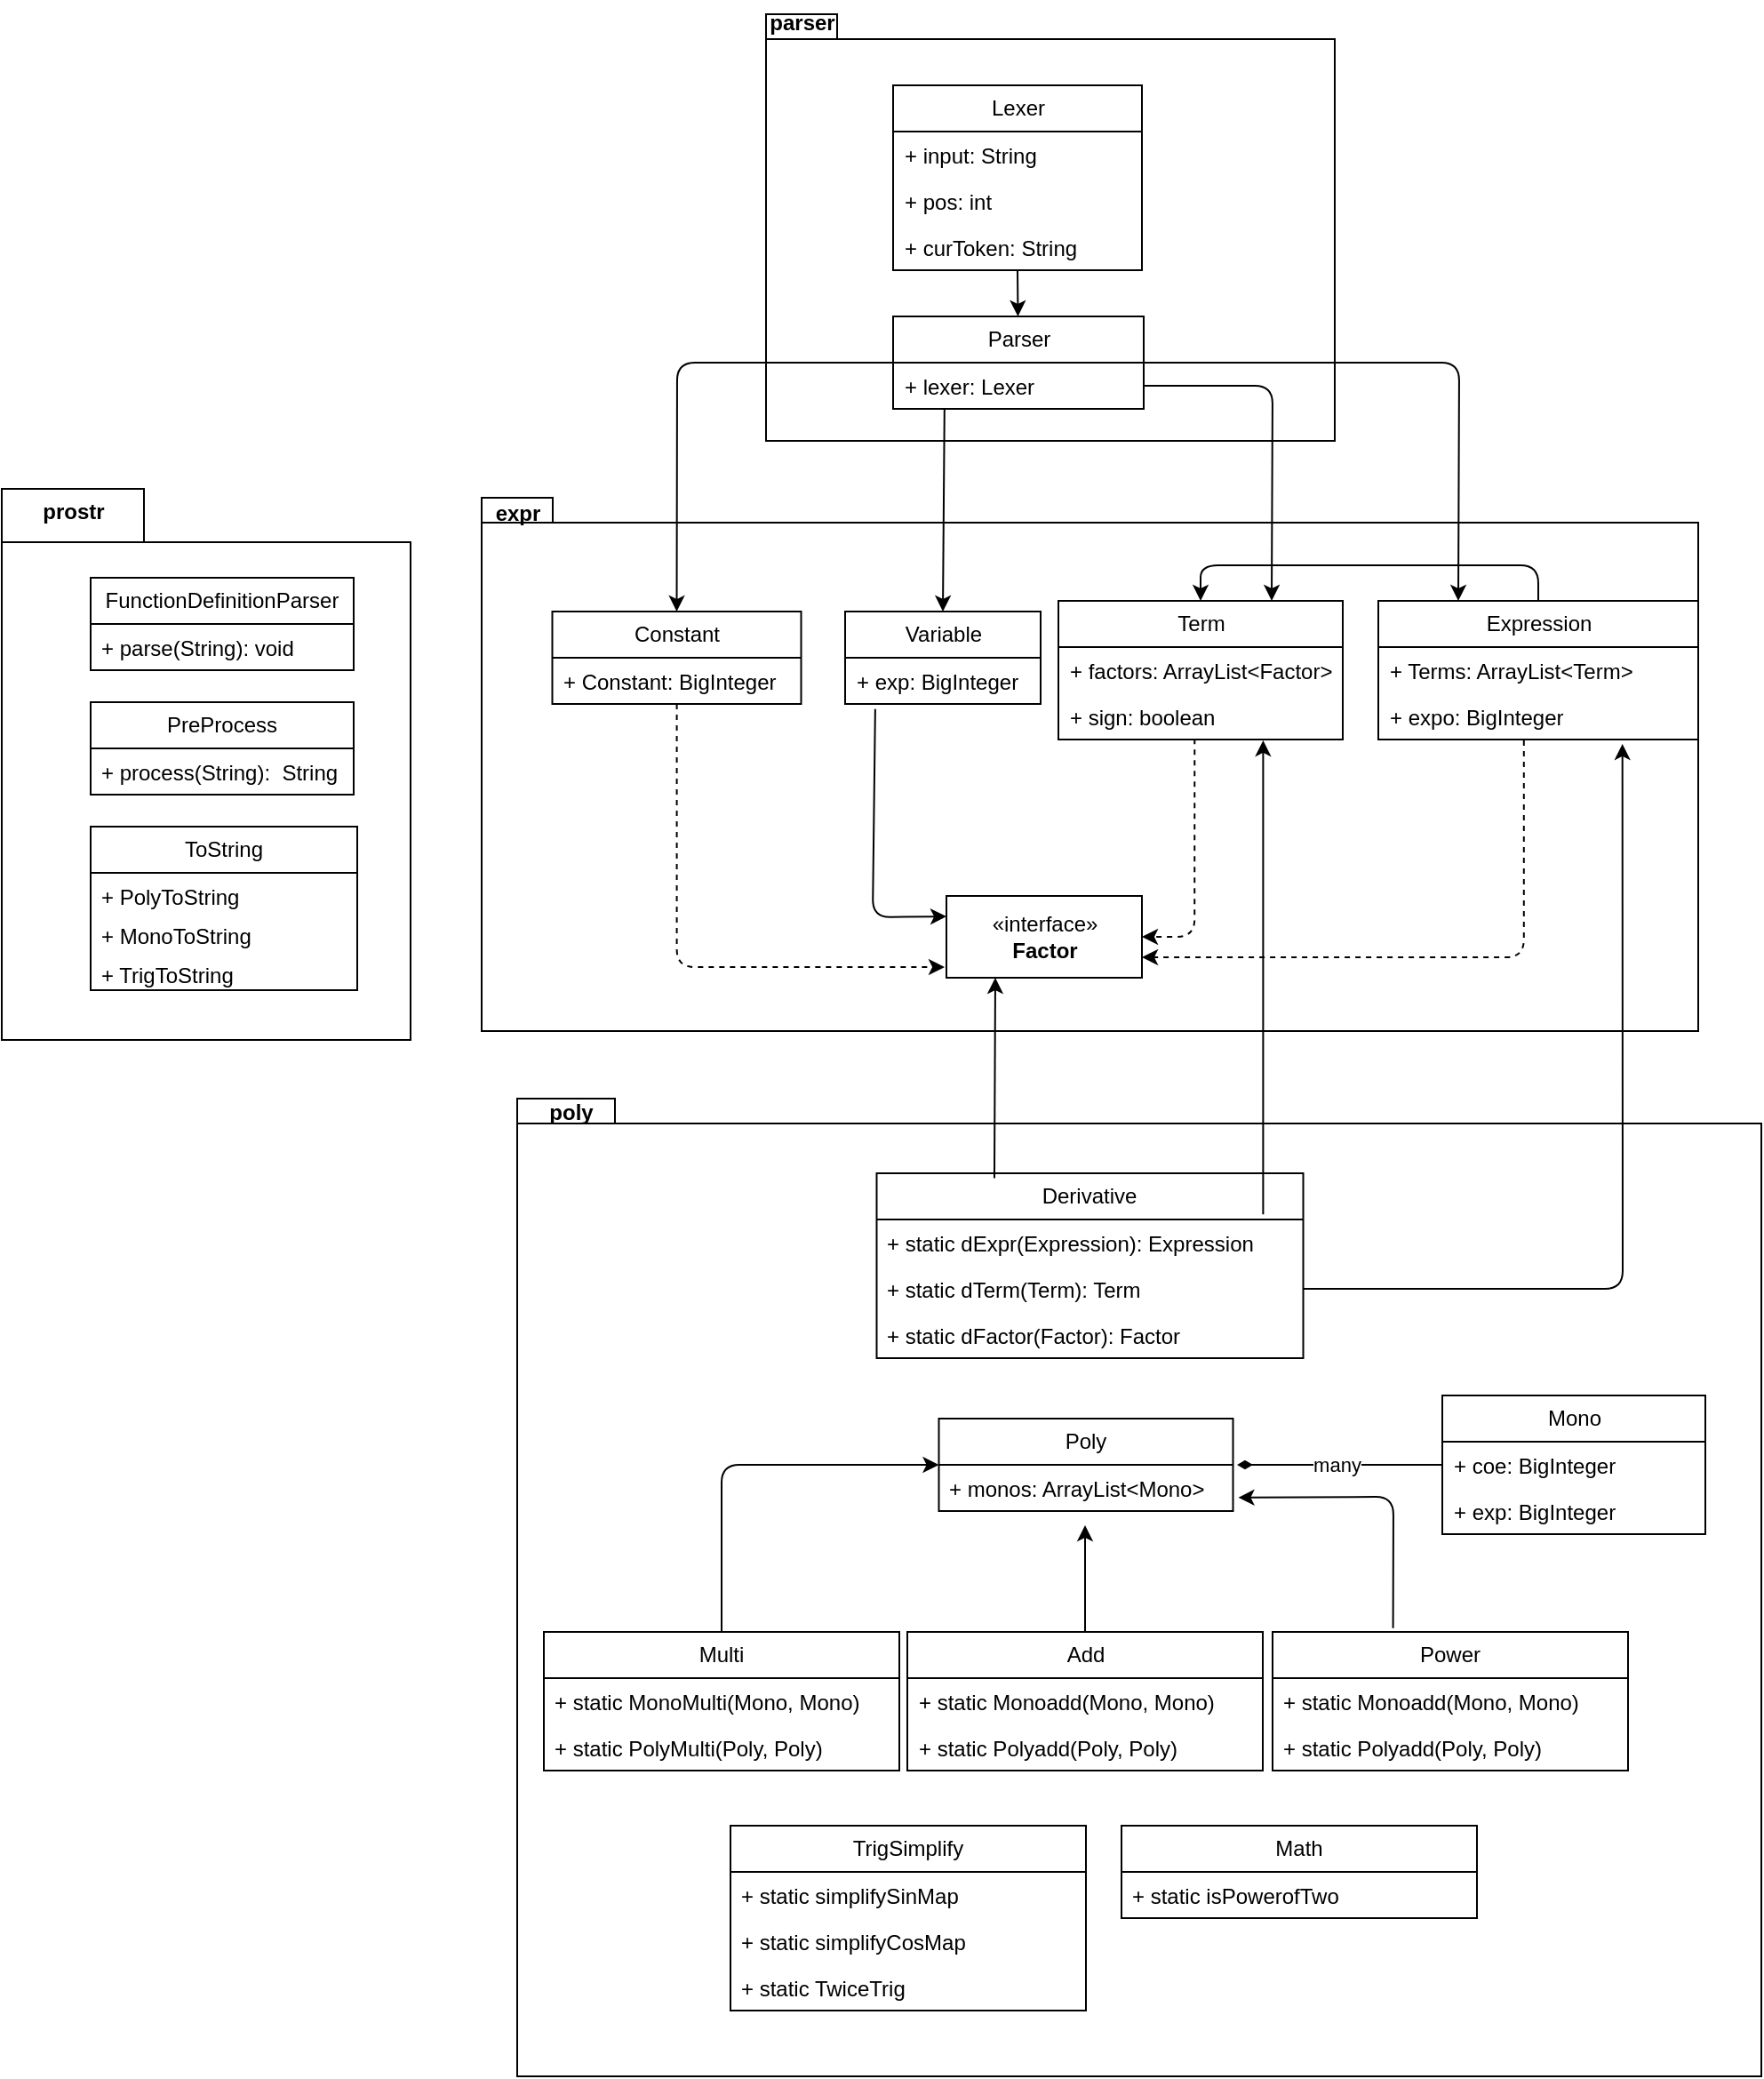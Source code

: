 <mxfile>
    <diagram name="Page-1" id="c4acf3e9-155e-7222-9cf6-157b1a14988f">
        <mxGraphModel dx="1008" dy="1988" grid="1" gridSize="10" guides="1" tooltips="1" connect="1" arrows="1" fold="1" page="1" pageScale="1" pageWidth="980" pageHeight="690" background="#ffffff" math="0" shadow="0">
            <root>
                <mxCell id="0"/>
                <mxCell id="1" parent="0"/>
                <mxCell id="50" value="" style="shape=folder;fontStyle=1;tabWidth=80;tabHeight=30;tabPosition=left;html=1;boundedLbl=1;whiteSpace=wrap;" vertex="1" parent="1">
                    <mxGeometry x="70" y="235" width="230" height="310" as="geometry"/>
                </mxCell>
                <mxCell id="32NpWcrjJ7KPhe6BNJ6M-93" value="" style="shape=folder;fontStyle=1;spacingTop=10;tabWidth=40;tabHeight=14;tabPosition=left;html=1;whiteSpace=wrap;" parent="1" vertex="1">
                    <mxGeometry x="500" y="-32" width="320" height="240" as="geometry"/>
                </mxCell>
                <mxCell id="32NpWcrjJ7KPhe6BNJ6M-74" value="" style="shape=folder;fontStyle=1;spacingTop=10;tabWidth=40;tabHeight=14;tabPosition=left;html=1;whiteSpace=wrap;" parent="1" vertex="1">
                    <mxGeometry x="360" y="578" width="700" height="550" as="geometry"/>
                </mxCell>
                <mxCell id="32NpWcrjJ7KPhe6BNJ6M-36" value="" style="shape=folder;fontStyle=1;spacingTop=10;tabWidth=40;tabHeight=14;tabPosition=left;html=1;whiteSpace=wrap;" parent="1" vertex="1">
                    <mxGeometry x="340" y="240" width="684.5" height="300" as="geometry"/>
                </mxCell>
                <mxCell id="32NpWcrjJ7KPhe6BNJ6M-1" value="«interface»&lt;br&gt;&lt;b&gt;Factor&lt;/b&gt;" style="html=1;whiteSpace=wrap;" parent="1" vertex="1">
                    <mxGeometry x="601.5" y="464" width="110" height="46" as="geometry"/>
                </mxCell>
                <mxCell id="32NpWcrjJ7KPhe6BNJ6M-11" style="edgeStyle=orthogonalEdgeStyle;rounded=1;orthogonalLoop=1;jettySize=auto;html=1;entryX=1;entryY=0.75;entryDx=0;entryDy=0;exitX=0.455;exitY=1.018;exitDx=0;exitDy=0;dashed=1;curved=0;exitPerimeter=0;" parent="1" source="32NpWcrjJ7KPhe6BNJ6M-10" target="32NpWcrjJ7KPhe6BNJ6M-1" edge="1">
                    <mxGeometry relative="1" as="geometry"/>
                </mxCell>
                <mxCell id="32NpWcrjJ7KPhe6BNJ6M-16" style="edgeStyle=orthogonalEdgeStyle;rounded=1;orthogonalLoop=1;jettySize=auto;html=1;entryX=0.5;entryY=0;entryDx=0;entryDy=0;curved=0;" parent="1" source="32NpWcrjJ7KPhe6BNJ6M-7" target="32NpWcrjJ7KPhe6BNJ6M-12" edge="1">
                    <mxGeometry relative="1" as="geometry">
                        <Array as="points">
                            <mxPoint x="934.5" y="278"/>
                            <mxPoint x="744.5" y="278"/>
                        </Array>
                    </mxGeometry>
                </mxCell>
                <mxCell id="32NpWcrjJ7KPhe6BNJ6M-7" value="Expression" style="swimlane;fontStyle=0;childLayout=stackLayout;horizontal=1;startSize=26;fillColor=none;horizontalStack=0;resizeParent=1;resizeParentMax=0;resizeLast=0;collapsible=1;marginBottom=0;whiteSpace=wrap;html=1;" parent="1" vertex="1">
                    <mxGeometry x="844.5" y="298" width="180" height="78" as="geometry"/>
                </mxCell>
                <mxCell id="32NpWcrjJ7KPhe6BNJ6M-9" value="+ Terms: ArrayList&amp;lt;Term&amp;gt;" style="text;strokeColor=none;fillColor=none;align=left;verticalAlign=top;spacingLeft=4;spacingRight=4;overflow=hidden;rotatable=0;points=[[0,0.5],[1,0.5]];portConstraint=eastwest;whiteSpace=wrap;html=1;" parent="32NpWcrjJ7KPhe6BNJ6M-7" vertex="1">
                    <mxGeometry y="26" width="180" height="26" as="geometry"/>
                </mxCell>
                <mxCell id="32NpWcrjJ7KPhe6BNJ6M-10" value="+ expo: BigInteger" style="text;strokeColor=none;fillColor=none;align=left;verticalAlign=top;spacingLeft=4;spacingRight=4;overflow=hidden;rotatable=0;points=[[0,0.5],[1,0.5]];portConstraint=eastwest;whiteSpace=wrap;html=1;" parent="32NpWcrjJ7KPhe6BNJ6M-7" vertex="1">
                    <mxGeometry y="52" width="180" height="26" as="geometry"/>
                </mxCell>
                <mxCell id="32NpWcrjJ7KPhe6BNJ6M-17" style="edgeStyle=orthogonalEdgeStyle;rounded=1;orthogonalLoop=1;jettySize=auto;html=1;entryX=1;entryY=0.5;entryDx=0;entryDy=0;exitX=0.479;exitY=0.987;exitDx=0;exitDy=0;exitPerimeter=0;dashed=1;curved=0;" parent="1" source="32NpWcrjJ7KPhe6BNJ6M-14" target="32NpWcrjJ7KPhe6BNJ6M-1" edge="1">
                    <mxGeometry relative="1" as="geometry"/>
                </mxCell>
                <mxCell id="32NpWcrjJ7KPhe6BNJ6M-12" value="Term" style="swimlane;fontStyle=0;childLayout=stackLayout;horizontal=1;startSize=26;fillColor=none;horizontalStack=0;resizeParent=1;resizeParentMax=0;resizeLast=0;collapsible=1;marginBottom=0;whiteSpace=wrap;html=1;" parent="1" vertex="1">
                    <mxGeometry x="664.5" y="298" width="160" height="78" as="geometry"/>
                </mxCell>
                <mxCell id="32NpWcrjJ7KPhe6BNJ6M-13" value="+ factors: ArrayList&amp;lt;Factor&amp;gt;" style="text;strokeColor=none;fillColor=none;align=left;verticalAlign=top;spacingLeft=4;spacingRight=4;overflow=hidden;rotatable=0;points=[[0,0.5],[1,0.5]];portConstraint=eastwest;whiteSpace=wrap;html=1;" parent="32NpWcrjJ7KPhe6BNJ6M-12" vertex="1">
                    <mxGeometry y="26" width="160" height="26" as="geometry"/>
                </mxCell>
                <mxCell id="32NpWcrjJ7KPhe6BNJ6M-14" value="+ sign: boolean" style="text;strokeColor=none;fillColor=none;align=left;verticalAlign=top;spacingLeft=4;spacingRight=4;overflow=hidden;rotatable=0;points=[[0,0.5],[1,0.5]];portConstraint=eastwest;whiteSpace=wrap;html=1;" parent="32NpWcrjJ7KPhe6BNJ6M-12" vertex="1">
                    <mxGeometry y="52" width="160" height="26" as="geometry"/>
                </mxCell>
                <mxCell id="12" style="edgeStyle=none;html=1;entryX=0;entryY=0.25;entryDx=0;entryDy=0;exitX=0.154;exitY=1.109;exitDx=0;exitDy=0;exitPerimeter=0;" parent="1" source="32NpWcrjJ7KPhe6BNJ6M-19" target="32NpWcrjJ7KPhe6BNJ6M-1" edge="1">
                    <mxGeometry relative="1" as="geometry">
                        <Array as="points">
                            <mxPoint x="560" y="476"/>
                        </Array>
                    </mxGeometry>
                </mxCell>
                <mxCell id="32NpWcrjJ7KPhe6BNJ6M-18" value="Variable" style="swimlane;fontStyle=0;childLayout=stackLayout;horizontal=1;startSize=26;fillColor=none;horizontalStack=0;resizeParent=1;resizeParentMax=0;resizeLast=0;collapsible=1;marginBottom=0;whiteSpace=wrap;html=1;" parent="1" vertex="1">
                    <mxGeometry x="544.5" y="304" width="110" height="52" as="geometry"/>
                </mxCell>
                <mxCell id="32NpWcrjJ7KPhe6BNJ6M-19" value="+ exp: BigInteger" style="text;strokeColor=none;fillColor=none;align=left;verticalAlign=top;spacingLeft=4;spacingRight=4;overflow=hidden;rotatable=0;points=[[0,0.5],[1,0.5]];portConstraint=eastwest;whiteSpace=wrap;html=1;" parent="32NpWcrjJ7KPhe6BNJ6M-18" vertex="1">
                    <mxGeometry y="26" width="110" height="26" as="geometry"/>
                </mxCell>
                <mxCell id="32NpWcrjJ7KPhe6BNJ6M-34" style="edgeStyle=orthogonalEdgeStyle;rounded=1;orthogonalLoop=1;jettySize=auto;html=1;dashed=1;curved=0;" parent="1" source="32NpWcrjJ7KPhe6BNJ6M-30" edge="1">
                    <mxGeometry relative="1" as="geometry">
                        <mxPoint x="600.5" y="504" as="targetPoint"/>
                        <Array as="points">
                            <mxPoint x="450" y="504"/>
                        </Array>
                    </mxGeometry>
                </mxCell>
                <mxCell id="32NpWcrjJ7KPhe6BNJ6M-30" value="Constant" style="swimlane;fontStyle=0;childLayout=stackLayout;horizontal=1;startSize=26;fillColor=none;horizontalStack=0;resizeParent=1;resizeParentMax=0;resizeLast=0;collapsible=1;marginBottom=0;whiteSpace=wrap;html=1;" parent="1" vertex="1">
                    <mxGeometry x="379.75" y="304" width="140" height="52" as="geometry"/>
                </mxCell>
                <mxCell id="32NpWcrjJ7KPhe6BNJ6M-31" value="+ Constant: BigInteger" style="text;strokeColor=none;fillColor=none;align=left;verticalAlign=top;spacingLeft=4;spacingRight=4;overflow=hidden;rotatable=0;points=[[0,0.5],[1,0.5]];portConstraint=eastwest;whiteSpace=wrap;html=1;" parent="32NpWcrjJ7KPhe6BNJ6M-30" vertex="1">
                    <mxGeometry y="26" width="140" height="26" as="geometry"/>
                </mxCell>
                <mxCell id="32NpWcrjJ7KPhe6BNJ6M-37" value="expr" style="text;align=center;fontStyle=1;verticalAlign=middle;spacingLeft=3;spacingRight=3;strokeColor=none;rotatable=0;points=[[0,0.5],[1,0.5]];portConstraint=eastwest;html=1;" parent="1" vertex="1">
                    <mxGeometry x="320" y="236" width="80" height="26" as="geometry"/>
                </mxCell>
                <mxCell id="27" style="edgeStyle=none;html=1;" edge="1" parent="1" source="32NpWcrjJ7KPhe6BNJ6M-54">
                    <mxGeometry relative="1" as="geometry">
                        <mxPoint x="679.5" y="818" as="targetPoint"/>
                    </mxGeometry>
                </mxCell>
                <mxCell id="32NpWcrjJ7KPhe6BNJ6M-54" value="Add" style="swimlane;fontStyle=0;childLayout=stackLayout;horizontal=1;startSize=26;fillColor=none;horizontalStack=0;resizeParent=1;resizeParentMax=0;resizeLast=0;collapsible=1;marginBottom=0;whiteSpace=wrap;html=1;" parent="1" vertex="1">
                    <mxGeometry x="579.5" y="878" width="200" height="78" as="geometry"/>
                </mxCell>
                <mxCell id="32NpWcrjJ7KPhe6BNJ6M-55" value="+ static Monoadd(Mono, Mono)" style="text;strokeColor=none;fillColor=none;align=left;verticalAlign=top;spacingLeft=4;spacingRight=4;overflow=hidden;rotatable=0;points=[[0,0.5],[1,0.5]];portConstraint=eastwest;whiteSpace=wrap;html=1;" parent="32NpWcrjJ7KPhe6BNJ6M-54" vertex="1">
                    <mxGeometry y="26" width="200" height="26" as="geometry"/>
                </mxCell>
                <mxCell id="32NpWcrjJ7KPhe6BNJ6M-56" value="+ static Polyadd(Poly, Poly)" style="text;strokeColor=none;fillColor=none;align=left;verticalAlign=top;spacingLeft=4;spacingRight=4;overflow=hidden;rotatable=0;points=[[0,0.5],[1,0.5]];portConstraint=eastwest;whiteSpace=wrap;html=1;" parent="32NpWcrjJ7KPhe6BNJ6M-54" vertex="1">
                    <mxGeometry y="52" width="200" height="26" as="geometry"/>
                </mxCell>
                <mxCell id="28" style="edgeStyle=none;html=1;exitX=0.5;exitY=0;exitDx=0;exitDy=0;entryX=0;entryY=0.5;entryDx=0;entryDy=0;" edge="1" parent="1" source="32NpWcrjJ7KPhe6BNJ6M-58" target="32NpWcrjJ7KPhe6BNJ6M-66">
                    <mxGeometry relative="1" as="geometry">
                        <Array as="points">
                            <mxPoint x="475" y="784"/>
                        </Array>
                    </mxGeometry>
                </mxCell>
                <mxCell id="32NpWcrjJ7KPhe6BNJ6M-58" value="Multi" style="swimlane;fontStyle=0;childLayout=stackLayout;horizontal=1;startSize=26;fillColor=none;horizontalStack=0;resizeParent=1;resizeParentMax=0;resizeLast=0;collapsible=1;marginBottom=0;whiteSpace=wrap;html=1;" parent="1" vertex="1">
                    <mxGeometry x="375" y="878" width="200" height="78" as="geometry"/>
                </mxCell>
                <mxCell id="32NpWcrjJ7KPhe6BNJ6M-59" value="+ static MonoMulti(Mono, Mono)" style="text;strokeColor=none;fillColor=none;align=left;verticalAlign=top;spacingLeft=4;spacingRight=4;overflow=hidden;rotatable=0;points=[[0,0.5],[1,0.5]];portConstraint=eastwest;whiteSpace=wrap;html=1;" parent="32NpWcrjJ7KPhe6BNJ6M-58" vertex="1">
                    <mxGeometry y="26" width="200" height="26" as="geometry"/>
                </mxCell>
                <mxCell id="32NpWcrjJ7KPhe6BNJ6M-60" value="+ static PolyMulti(Poly, Poly)" style="text;strokeColor=none;fillColor=none;align=left;verticalAlign=top;spacingLeft=4;spacingRight=4;overflow=hidden;rotatable=0;points=[[0,0.5],[1,0.5]];portConstraint=eastwest;whiteSpace=wrap;html=1;" parent="32NpWcrjJ7KPhe6BNJ6M-58" vertex="1">
                    <mxGeometry y="52" width="200" height="26" as="geometry"/>
                </mxCell>
                <mxCell id="32NpWcrjJ7KPhe6BNJ6M-61" value="Mono" style="swimlane;fontStyle=0;childLayout=stackLayout;horizontal=1;startSize=26;fillColor=none;horizontalStack=0;resizeParent=1;resizeParentMax=0;resizeLast=0;collapsible=1;marginBottom=0;whiteSpace=wrap;html=1;" parent="1" vertex="1">
                    <mxGeometry x="880.5" y="745" width="148" height="78" as="geometry"/>
                </mxCell>
                <mxCell id="32NpWcrjJ7KPhe6BNJ6M-62" value="+ coe: BigInteger" style="text;strokeColor=none;fillColor=none;align=left;verticalAlign=top;spacingLeft=4;spacingRight=4;overflow=hidden;rotatable=0;points=[[0,0.5],[1,0.5]];portConstraint=eastwest;whiteSpace=wrap;html=1;" parent="32NpWcrjJ7KPhe6BNJ6M-61" vertex="1">
                    <mxGeometry y="26" width="148" height="26" as="geometry"/>
                </mxCell>
                <mxCell id="32NpWcrjJ7KPhe6BNJ6M-63" value="+ exp: BigInteger" style="text;strokeColor=none;fillColor=none;align=left;verticalAlign=top;spacingLeft=4;spacingRight=4;overflow=hidden;rotatable=0;points=[[0,0.5],[1,0.5]];portConstraint=eastwest;whiteSpace=wrap;html=1;" parent="32NpWcrjJ7KPhe6BNJ6M-61" vertex="1">
                    <mxGeometry y="52" width="148" height="26" as="geometry"/>
                </mxCell>
                <mxCell id="32NpWcrjJ7KPhe6BNJ6M-66" value="Poly" style="swimlane;fontStyle=0;childLayout=stackLayout;horizontal=1;startSize=26;fillColor=none;horizontalStack=0;resizeParent=1;resizeParentMax=0;resizeLast=0;collapsible=1;marginBottom=0;whiteSpace=wrap;html=1;" parent="1" vertex="1">
                    <mxGeometry x="597.25" y="758" width="165.5" height="52" as="geometry"/>
                </mxCell>
                <mxCell id="32NpWcrjJ7KPhe6BNJ6M-67" value="+ monos: ArrayList&amp;lt;Mono&amp;gt;" style="text;strokeColor=none;fillColor=none;align=left;verticalAlign=top;spacingLeft=4;spacingRight=4;overflow=hidden;rotatable=0;points=[[0,0.5],[1,0.5]];portConstraint=eastwest;whiteSpace=wrap;html=1;" parent="32NpWcrjJ7KPhe6BNJ6M-66" vertex="1">
                    <mxGeometry y="26" width="165.5" height="26" as="geometry"/>
                </mxCell>
                <mxCell id="32NpWcrjJ7KPhe6BNJ6M-75" value="poly" style="text;align=center;fontStyle=1;verticalAlign=middle;spacingLeft=3;spacingRight=3;strokeColor=none;rotatable=0;points=[[0,0.5],[1,0.5]];portConstraint=eastwest;html=1;" parent="1" vertex="1">
                    <mxGeometry x="360" y="578" width="60" height="16" as="geometry"/>
                </mxCell>
                <mxCell id="14" style="edgeStyle=none;html=1;entryX=0.25;entryY=0;entryDx=0;entryDy=0;" parent="1" source="32NpWcrjJ7KPhe6BNJ6M-76" target="32NpWcrjJ7KPhe6BNJ6M-7" edge="1">
                    <mxGeometry relative="1" as="geometry">
                        <Array as="points">
                            <mxPoint x="890" y="164"/>
                        </Array>
                    </mxGeometry>
                </mxCell>
                <mxCell id="16" value="" style="edgeStyle=none;html=1;entryX=0.5;entryY=0;entryDx=0;entryDy=0;exitX=0.205;exitY=1;exitDx=0;exitDy=0;exitPerimeter=0;" parent="1" source="32NpWcrjJ7KPhe6BNJ6M-77" target="32NpWcrjJ7KPhe6BNJ6M-18" edge="1">
                    <mxGeometry relative="1" as="geometry"/>
                </mxCell>
                <mxCell id="18" style="edgeStyle=none;html=1;exitX=0;exitY=0.5;exitDx=0;exitDy=0;entryX=0.5;entryY=0;entryDx=0;entryDy=0;" parent="1" source="32NpWcrjJ7KPhe6BNJ6M-76" target="32NpWcrjJ7KPhe6BNJ6M-30" edge="1">
                    <mxGeometry relative="1" as="geometry">
                        <Array as="points">
                            <mxPoint x="450" y="164"/>
                        </Array>
                    </mxGeometry>
                </mxCell>
                <mxCell id="32NpWcrjJ7KPhe6BNJ6M-76" value="Parser" style="swimlane;fontStyle=0;childLayout=stackLayout;horizontal=1;startSize=26;fillColor=none;horizontalStack=0;resizeParent=1;resizeParentMax=0;resizeLast=0;collapsible=1;marginBottom=0;whiteSpace=wrap;html=1;" parent="1" vertex="1">
                    <mxGeometry x="571.5" y="138" width="141" height="52" as="geometry"/>
                </mxCell>
                <mxCell id="32NpWcrjJ7KPhe6BNJ6M-77" value="+ lexer: Lexer" style="text;strokeColor=none;fillColor=none;align=left;verticalAlign=top;spacingLeft=4;spacingRight=4;overflow=hidden;rotatable=0;points=[[0,0.5],[1,0.5]];portConstraint=eastwest;whiteSpace=wrap;html=1;" parent="32NpWcrjJ7KPhe6BNJ6M-76" vertex="1">
                    <mxGeometry y="26" width="141" height="26" as="geometry"/>
                </mxCell>
                <mxCell id="19" style="edgeStyle=none;html=1;exitX=0.5;exitY=1;exitDx=0;exitDy=0;" parent="1" source="32NpWcrjJ7KPhe6BNJ6M-88" target="32NpWcrjJ7KPhe6BNJ6M-76" edge="1">
                    <mxGeometry relative="1" as="geometry"/>
                </mxCell>
                <mxCell id="32NpWcrjJ7KPhe6BNJ6M-88" value="Lexer" style="swimlane;fontStyle=0;childLayout=stackLayout;horizontal=1;startSize=26;fillColor=none;horizontalStack=0;resizeParent=1;resizeParentMax=0;resizeLast=0;collapsible=1;marginBottom=0;whiteSpace=wrap;html=1;" parent="1" vertex="1">
                    <mxGeometry x="571.5" y="8" width="140" height="104" as="geometry"/>
                </mxCell>
                <mxCell id="32NpWcrjJ7KPhe6BNJ6M-89" value="+ input: String" style="text;strokeColor=none;fillColor=none;align=left;verticalAlign=top;spacingLeft=4;spacingRight=4;overflow=hidden;rotatable=0;points=[[0,0.5],[1,0.5]];portConstraint=eastwest;whiteSpace=wrap;html=1;" parent="32NpWcrjJ7KPhe6BNJ6M-88" vertex="1">
                    <mxGeometry y="26" width="140" height="26" as="geometry"/>
                </mxCell>
                <mxCell id="32NpWcrjJ7KPhe6BNJ6M-90" value="+ pos: int" style="text;strokeColor=none;fillColor=none;align=left;verticalAlign=top;spacingLeft=4;spacingRight=4;overflow=hidden;rotatable=0;points=[[0,0.5],[1,0.5]];portConstraint=eastwest;whiteSpace=wrap;html=1;" parent="32NpWcrjJ7KPhe6BNJ6M-88" vertex="1">
                    <mxGeometry y="52" width="140" height="26" as="geometry"/>
                </mxCell>
                <mxCell id="32NpWcrjJ7KPhe6BNJ6M-91" value="+ curToken: String" style="text;strokeColor=none;fillColor=none;align=left;verticalAlign=top;spacingLeft=4;spacingRight=4;overflow=hidden;rotatable=0;points=[[0,0.5],[1,0.5]];portConstraint=eastwest;whiteSpace=wrap;html=1;" parent="32NpWcrjJ7KPhe6BNJ6M-88" vertex="1">
                    <mxGeometry y="78" width="140" height="26" as="geometry"/>
                </mxCell>
                <mxCell id="32NpWcrjJ7KPhe6BNJ6M-94" value="parser" style="text;align=center;fontStyle=1;verticalAlign=middle;spacingLeft=3;spacingRight=3;strokeColor=none;rotatable=0;points=[[0,0.5],[1,0.5]];portConstraint=eastwest;html=1;" parent="1" vertex="1">
                    <mxGeometry x="480" y="-40" width="80" height="26" as="geometry"/>
                </mxCell>
                <mxCell id="15" style="edgeStyle=none;html=1;exitX=1;exitY=0.5;exitDx=0;exitDy=0;entryX=0.75;entryY=0;entryDx=0;entryDy=0;" parent="1" source="32NpWcrjJ7KPhe6BNJ6M-77" target="32NpWcrjJ7KPhe6BNJ6M-12" edge="1">
                    <mxGeometry relative="1" as="geometry">
                        <Array as="points">
                            <mxPoint x="785" y="177"/>
                        </Array>
                    </mxGeometry>
                </mxCell>
                <mxCell id="22" style="edgeStyle=none;html=1;exitX=0;exitY=0.5;exitDx=0;exitDy=0;endArrow=diamondThin;endFill=1;" edge="1" parent="1" source="32NpWcrjJ7KPhe6BNJ6M-62">
                    <mxGeometry relative="1" as="geometry">
                        <mxPoint x="765" y="784" as="targetPoint"/>
                    </mxGeometry>
                </mxCell>
                <mxCell id="23" value="many" style="edgeLabel;html=1;align=center;verticalAlign=middle;resizable=0;points=[];" vertex="1" connectable="0" parent="22">
                    <mxGeometry x="0.266" y="1" relative="1" as="geometry">
                        <mxPoint x="13" y="-1" as="offset"/>
                    </mxGeometry>
                </mxCell>
                <mxCell id="24" value="Power" style="swimlane;fontStyle=0;childLayout=stackLayout;horizontal=1;startSize=26;fillColor=none;horizontalStack=0;resizeParent=1;resizeParentMax=0;resizeLast=0;collapsible=1;marginBottom=0;whiteSpace=wrap;html=1;" vertex="1" parent="1">
                    <mxGeometry x="785" y="878" width="200" height="78" as="geometry"/>
                </mxCell>
                <mxCell id="25" value="+ static Monoadd(Mono, Mono)" style="text;strokeColor=none;fillColor=none;align=left;verticalAlign=top;spacingLeft=4;spacingRight=4;overflow=hidden;rotatable=0;points=[[0,0.5],[1,0.5]];portConstraint=eastwest;whiteSpace=wrap;html=1;" vertex="1" parent="24">
                    <mxGeometry y="26" width="200" height="26" as="geometry"/>
                </mxCell>
                <mxCell id="26" value="+ static Polyadd(Poly, Poly)" style="text;strokeColor=none;fillColor=none;align=left;verticalAlign=top;spacingLeft=4;spacingRight=4;overflow=hidden;rotatable=0;points=[[0,0.5],[1,0.5]];portConstraint=eastwest;whiteSpace=wrap;html=1;" vertex="1" parent="24">
                    <mxGeometry y="52" width="200" height="26" as="geometry"/>
                </mxCell>
                <mxCell id="29" style="edgeStyle=none;html=1;entryX=1.018;entryY=0.709;entryDx=0;entryDy=0;entryPerimeter=0;exitX=0.339;exitY=-0.027;exitDx=0;exitDy=0;exitPerimeter=0;" edge="1" parent="1" source="24" target="32NpWcrjJ7KPhe6BNJ6M-67">
                    <mxGeometry relative="1" as="geometry">
                        <Array as="points">
                            <mxPoint x="853" y="802"/>
                        </Array>
                    </mxGeometry>
                </mxCell>
                <mxCell id="30" value="TrigSimplify" style="swimlane;fontStyle=0;childLayout=stackLayout;horizontal=1;startSize=26;fillColor=none;horizontalStack=0;resizeParent=1;resizeParentMax=0;resizeLast=0;collapsible=1;marginBottom=0;whiteSpace=wrap;html=1;" vertex="1" parent="1">
                    <mxGeometry x="480" y="987" width="200" height="104" as="geometry">
                        <mxRectangle x="401.5" y="860" width="100" height="30" as="alternateBounds"/>
                    </mxGeometry>
                </mxCell>
                <mxCell id="31" value="+ static simplifySinMap" style="text;strokeColor=none;fillColor=none;align=left;verticalAlign=top;spacingLeft=4;spacingRight=4;overflow=hidden;rotatable=0;points=[[0,0.5],[1,0.5]];portConstraint=eastwest;whiteSpace=wrap;html=1;" vertex="1" parent="30">
                    <mxGeometry y="26" width="200" height="26" as="geometry"/>
                </mxCell>
                <mxCell id="32" value="+ static simplifyCosMap" style="text;strokeColor=none;fillColor=none;align=left;verticalAlign=top;spacingLeft=4;spacingRight=4;overflow=hidden;rotatable=0;points=[[0,0.5],[1,0.5]];portConstraint=eastwest;whiteSpace=wrap;html=1;" vertex="1" parent="30">
                    <mxGeometry y="52" width="200" height="26" as="geometry"/>
                </mxCell>
                <mxCell id="36" value="+ static TwiceTrig" style="text;strokeColor=none;fillColor=none;align=left;verticalAlign=top;spacingLeft=4;spacingRight=4;overflow=hidden;rotatable=0;points=[[0,0.5],[1,0.5]];portConstraint=eastwest;whiteSpace=wrap;html=1;" vertex="1" parent="30">
                    <mxGeometry y="78" width="200" height="26" as="geometry"/>
                </mxCell>
                <mxCell id="37" value="Math" style="swimlane;fontStyle=0;childLayout=stackLayout;horizontal=1;startSize=26;fillColor=none;horizontalStack=0;resizeParent=1;resizeParentMax=0;resizeLast=0;collapsible=1;marginBottom=0;whiteSpace=wrap;html=1;" vertex="1" parent="1">
                    <mxGeometry x="700" y="987" width="200" height="52" as="geometry">
                        <mxRectangle x="401.5" y="860" width="100" height="30" as="alternateBounds"/>
                    </mxGeometry>
                </mxCell>
                <mxCell id="38" value="+ static isPowerofTwo" style="text;strokeColor=none;fillColor=none;align=left;verticalAlign=top;spacingLeft=4;spacingRight=4;overflow=hidden;rotatable=0;points=[[0,0.5],[1,0.5]];portConstraint=eastwest;whiteSpace=wrap;html=1;" vertex="1" parent="37">
                    <mxGeometry y="26" width="200" height="26" as="geometry"/>
                </mxCell>
                <mxCell id="41" value="FunctionDefinitionParser" style="swimlane;fontStyle=0;childLayout=stackLayout;horizontal=1;startSize=26;fillColor=none;horizontalStack=0;resizeParent=1;resizeParentMax=0;resizeLast=0;collapsible=1;marginBottom=0;whiteSpace=wrap;html=1;" vertex="1" parent="1">
                    <mxGeometry x="120" y="285" width="148" height="52" as="geometry"/>
                </mxCell>
                <mxCell id="42" value="+ parse(String): void" style="text;strokeColor=none;fillColor=none;align=left;verticalAlign=top;spacingLeft=4;spacingRight=4;overflow=hidden;rotatable=0;points=[[0,0.5],[1,0.5]];portConstraint=eastwest;whiteSpace=wrap;html=1;" vertex="1" parent="41">
                    <mxGeometry y="26" width="148" height="26" as="geometry"/>
                </mxCell>
                <mxCell id="44" value="PreProcess" style="swimlane;fontStyle=0;childLayout=stackLayout;horizontal=1;startSize=26;fillColor=none;horizontalStack=0;resizeParent=1;resizeParentMax=0;resizeLast=0;collapsible=1;marginBottom=0;whiteSpace=wrap;html=1;" vertex="1" parent="1">
                    <mxGeometry x="120" y="355" width="148" height="52" as="geometry"/>
                </mxCell>
                <mxCell id="45" value="+ process(String):&amp;nbsp; String" style="text;strokeColor=none;fillColor=none;align=left;verticalAlign=top;spacingLeft=4;spacingRight=4;overflow=hidden;rotatable=0;points=[[0,0.5],[1,0.5]];portConstraint=eastwest;whiteSpace=wrap;html=1;" vertex="1" parent="44">
                    <mxGeometry y="26" width="148" height="26" as="geometry"/>
                </mxCell>
                <mxCell id="46" value="ToString" style="swimlane;fontStyle=0;childLayout=stackLayout;horizontal=1;startSize=26;fillColor=none;horizontalStack=0;resizeParent=1;resizeParentMax=0;resizeLast=0;collapsible=1;marginBottom=0;whiteSpace=wrap;html=1;" vertex="1" parent="1">
                    <mxGeometry x="120" y="425" width="150" height="92" as="geometry"/>
                </mxCell>
                <mxCell id="47" value="+ PolyToString" style="text;strokeColor=none;fillColor=none;align=left;verticalAlign=top;spacingLeft=4;spacingRight=4;overflow=hidden;rotatable=0;points=[[0,0.5],[1,0.5]];portConstraint=eastwest;whiteSpace=wrap;html=1;" vertex="1" parent="46">
                    <mxGeometry y="26" width="150" height="22" as="geometry"/>
                </mxCell>
                <mxCell id="48" value="+ MonoToString" style="text;strokeColor=none;fillColor=none;align=left;verticalAlign=top;spacingLeft=4;spacingRight=4;overflow=hidden;rotatable=0;points=[[0,0.5],[1,0.5]];portConstraint=eastwest;whiteSpace=wrap;html=1;" vertex="1" parent="46">
                    <mxGeometry y="48" width="150" height="22" as="geometry"/>
                </mxCell>
                <mxCell id="49" value="+ TrigToString" style="text;strokeColor=none;fillColor=none;align=left;verticalAlign=top;spacingLeft=4;spacingRight=4;overflow=hidden;rotatable=0;points=[[0,0.5],[1,0.5]];portConstraint=eastwest;whiteSpace=wrap;html=1;" vertex="1" parent="46">
                    <mxGeometry y="70" width="150" height="22" as="geometry"/>
                </mxCell>
                <mxCell id="51" value="prostr" style="text;align=center;fontStyle=1;verticalAlign=middle;spacingLeft=3;spacingRight=3;strokeColor=none;rotatable=0;points=[[0,0.5],[1,0.5]];portConstraint=eastwest;html=1;" vertex="1" parent="1">
                    <mxGeometry x="70" y="235" width="80" height="26" as="geometry"/>
                </mxCell>
                <mxCell id="58" style="edgeStyle=none;html=1;exitX=0.276;exitY=0.026;exitDx=0;exitDy=0;entryX=0.25;entryY=1;entryDx=0;entryDy=0;exitPerimeter=0;" edge="1" parent="1" source="52" target="32NpWcrjJ7KPhe6BNJ6M-1">
                    <mxGeometry relative="1" as="geometry"/>
                </mxCell>
                <mxCell id="52" value="Derivative" style="swimlane;fontStyle=0;childLayout=stackLayout;horizontal=1;startSize=26;fillColor=none;horizontalStack=0;resizeParent=1;resizeParentMax=0;resizeLast=0;collapsible=1;marginBottom=0;whiteSpace=wrap;html=1;" vertex="1" parent="1">
                    <mxGeometry x="562.25" y="620" width="240" height="104" as="geometry"/>
                </mxCell>
                <mxCell id="53" value="+ static dExpr(Expression): Expression" style="text;strokeColor=none;fillColor=none;align=left;verticalAlign=top;spacingLeft=4;spacingRight=4;overflow=hidden;rotatable=0;points=[[0,0.5],[1,0.5]];portConstraint=eastwest;whiteSpace=wrap;html=1;" vertex="1" parent="52">
                    <mxGeometry y="26" width="240" height="26" as="geometry"/>
                </mxCell>
                <mxCell id="54" value="+ static dTerm(Term): Term" style="text;strokeColor=none;fillColor=none;align=left;verticalAlign=top;spacingLeft=4;spacingRight=4;overflow=hidden;rotatable=0;points=[[0,0.5],[1,0.5]];portConstraint=eastwest;whiteSpace=wrap;html=1;" vertex="1" parent="52">
                    <mxGeometry y="52" width="240" height="26" as="geometry"/>
                </mxCell>
                <mxCell id="55" value="+ static dFactor(Factor): Factor" style="text;strokeColor=none;fillColor=none;align=left;verticalAlign=top;spacingLeft=4;spacingRight=4;overflow=hidden;rotatable=0;points=[[0,0.5],[1,0.5]];portConstraint=eastwest;whiteSpace=wrap;html=1;" vertex="1" parent="52">
                    <mxGeometry y="78" width="240" height="26" as="geometry"/>
                </mxCell>
                <mxCell id="56" style="edgeStyle=none;html=1;entryX=0.763;entryY=1.096;entryDx=0;entryDy=0;entryPerimeter=0;exitX=1;exitY=0.5;exitDx=0;exitDy=0;" edge="1" parent="1" source="54" target="32NpWcrjJ7KPhe6BNJ6M-10">
                    <mxGeometry relative="1" as="geometry">
                        <Array as="points">
                            <mxPoint x="982" y="685"/>
                        </Array>
                    </mxGeometry>
                </mxCell>
                <mxCell id="57" style="edgeStyle=none;html=1;exitX=0.906;exitY=0.03;exitDx=0;exitDy=0;entryX=0.72;entryY=1.096;entryDx=0;entryDy=0;entryPerimeter=0;exitPerimeter=0;" edge="1" parent="1">
                    <mxGeometry relative="1" as="geometry">
                        <mxPoint x="779.69" y="643.12" as="sourcePoint"/>
                        <mxPoint x="779.7" y="376.496" as="targetPoint"/>
                    </mxGeometry>
                </mxCell>
            </root>
        </mxGraphModel>
    </diagram>
</mxfile>